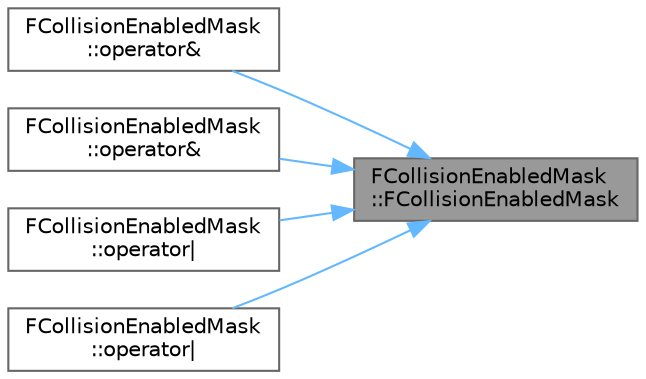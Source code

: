 digraph "FCollisionEnabledMask::FCollisionEnabledMask"
{
 // INTERACTIVE_SVG=YES
 // LATEX_PDF_SIZE
  bgcolor="transparent";
  edge [fontname=Helvetica,fontsize=10,labelfontname=Helvetica,labelfontsize=10];
  node [fontname=Helvetica,fontsize=10,shape=box,height=0.2,width=0.4];
  rankdir="RL";
  Node1 [id="Node000001",label="FCollisionEnabledMask\l::FCollisionEnabledMask",height=0.2,width=0.4,color="gray40", fillcolor="grey60", style="filled", fontcolor="black",tooltip=" "];
  Node1 -> Node2 [id="edge1_Node000001_Node000002",dir="back",color="steelblue1",style="solid",tooltip=" "];
  Node2 [id="Node000002",label="FCollisionEnabledMask\l::operator&",height=0.2,width=0.4,color="grey40", fillcolor="white", style="filled",URL="$d6/d0b/structFCollisionEnabledMask.html#a0400c6d44d809fe726652847ea29f8c6",tooltip=" "];
  Node1 -> Node3 [id="edge2_Node000001_Node000003",dir="back",color="steelblue1",style="solid",tooltip=" "];
  Node3 [id="Node000003",label="FCollisionEnabledMask\l::operator&",height=0.2,width=0.4,color="grey40", fillcolor="white", style="filled",URL="$d6/d0b/structFCollisionEnabledMask.html#a863ddc11e602b967756e573ccdb757b6",tooltip=" "];
  Node1 -> Node4 [id="edge3_Node000001_Node000004",dir="back",color="steelblue1",style="solid",tooltip=" "];
  Node4 [id="Node000004",label="FCollisionEnabledMask\l::operator\|",height=0.2,width=0.4,color="grey40", fillcolor="white", style="filled",URL="$d6/d0b/structFCollisionEnabledMask.html#af0c1841ec378606be9396a64e6e92c53",tooltip=" "];
  Node1 -> Node5 [id="edge4_Node000001_Node000005",dir="back",color="steelblue1",style="solid",tooltip=" "];
  Node5 [id="Node000005",label="FCollisionEnabledMask\l::operator\|",height=0.2,width=0.4,color="grey40", fillcolor="white", style="filled",URL="$d6/d0b/structFCollisionEnabledMask.html#a361985777cef20c2d7893a2b133fdcc1",tooltip=" "];
}
